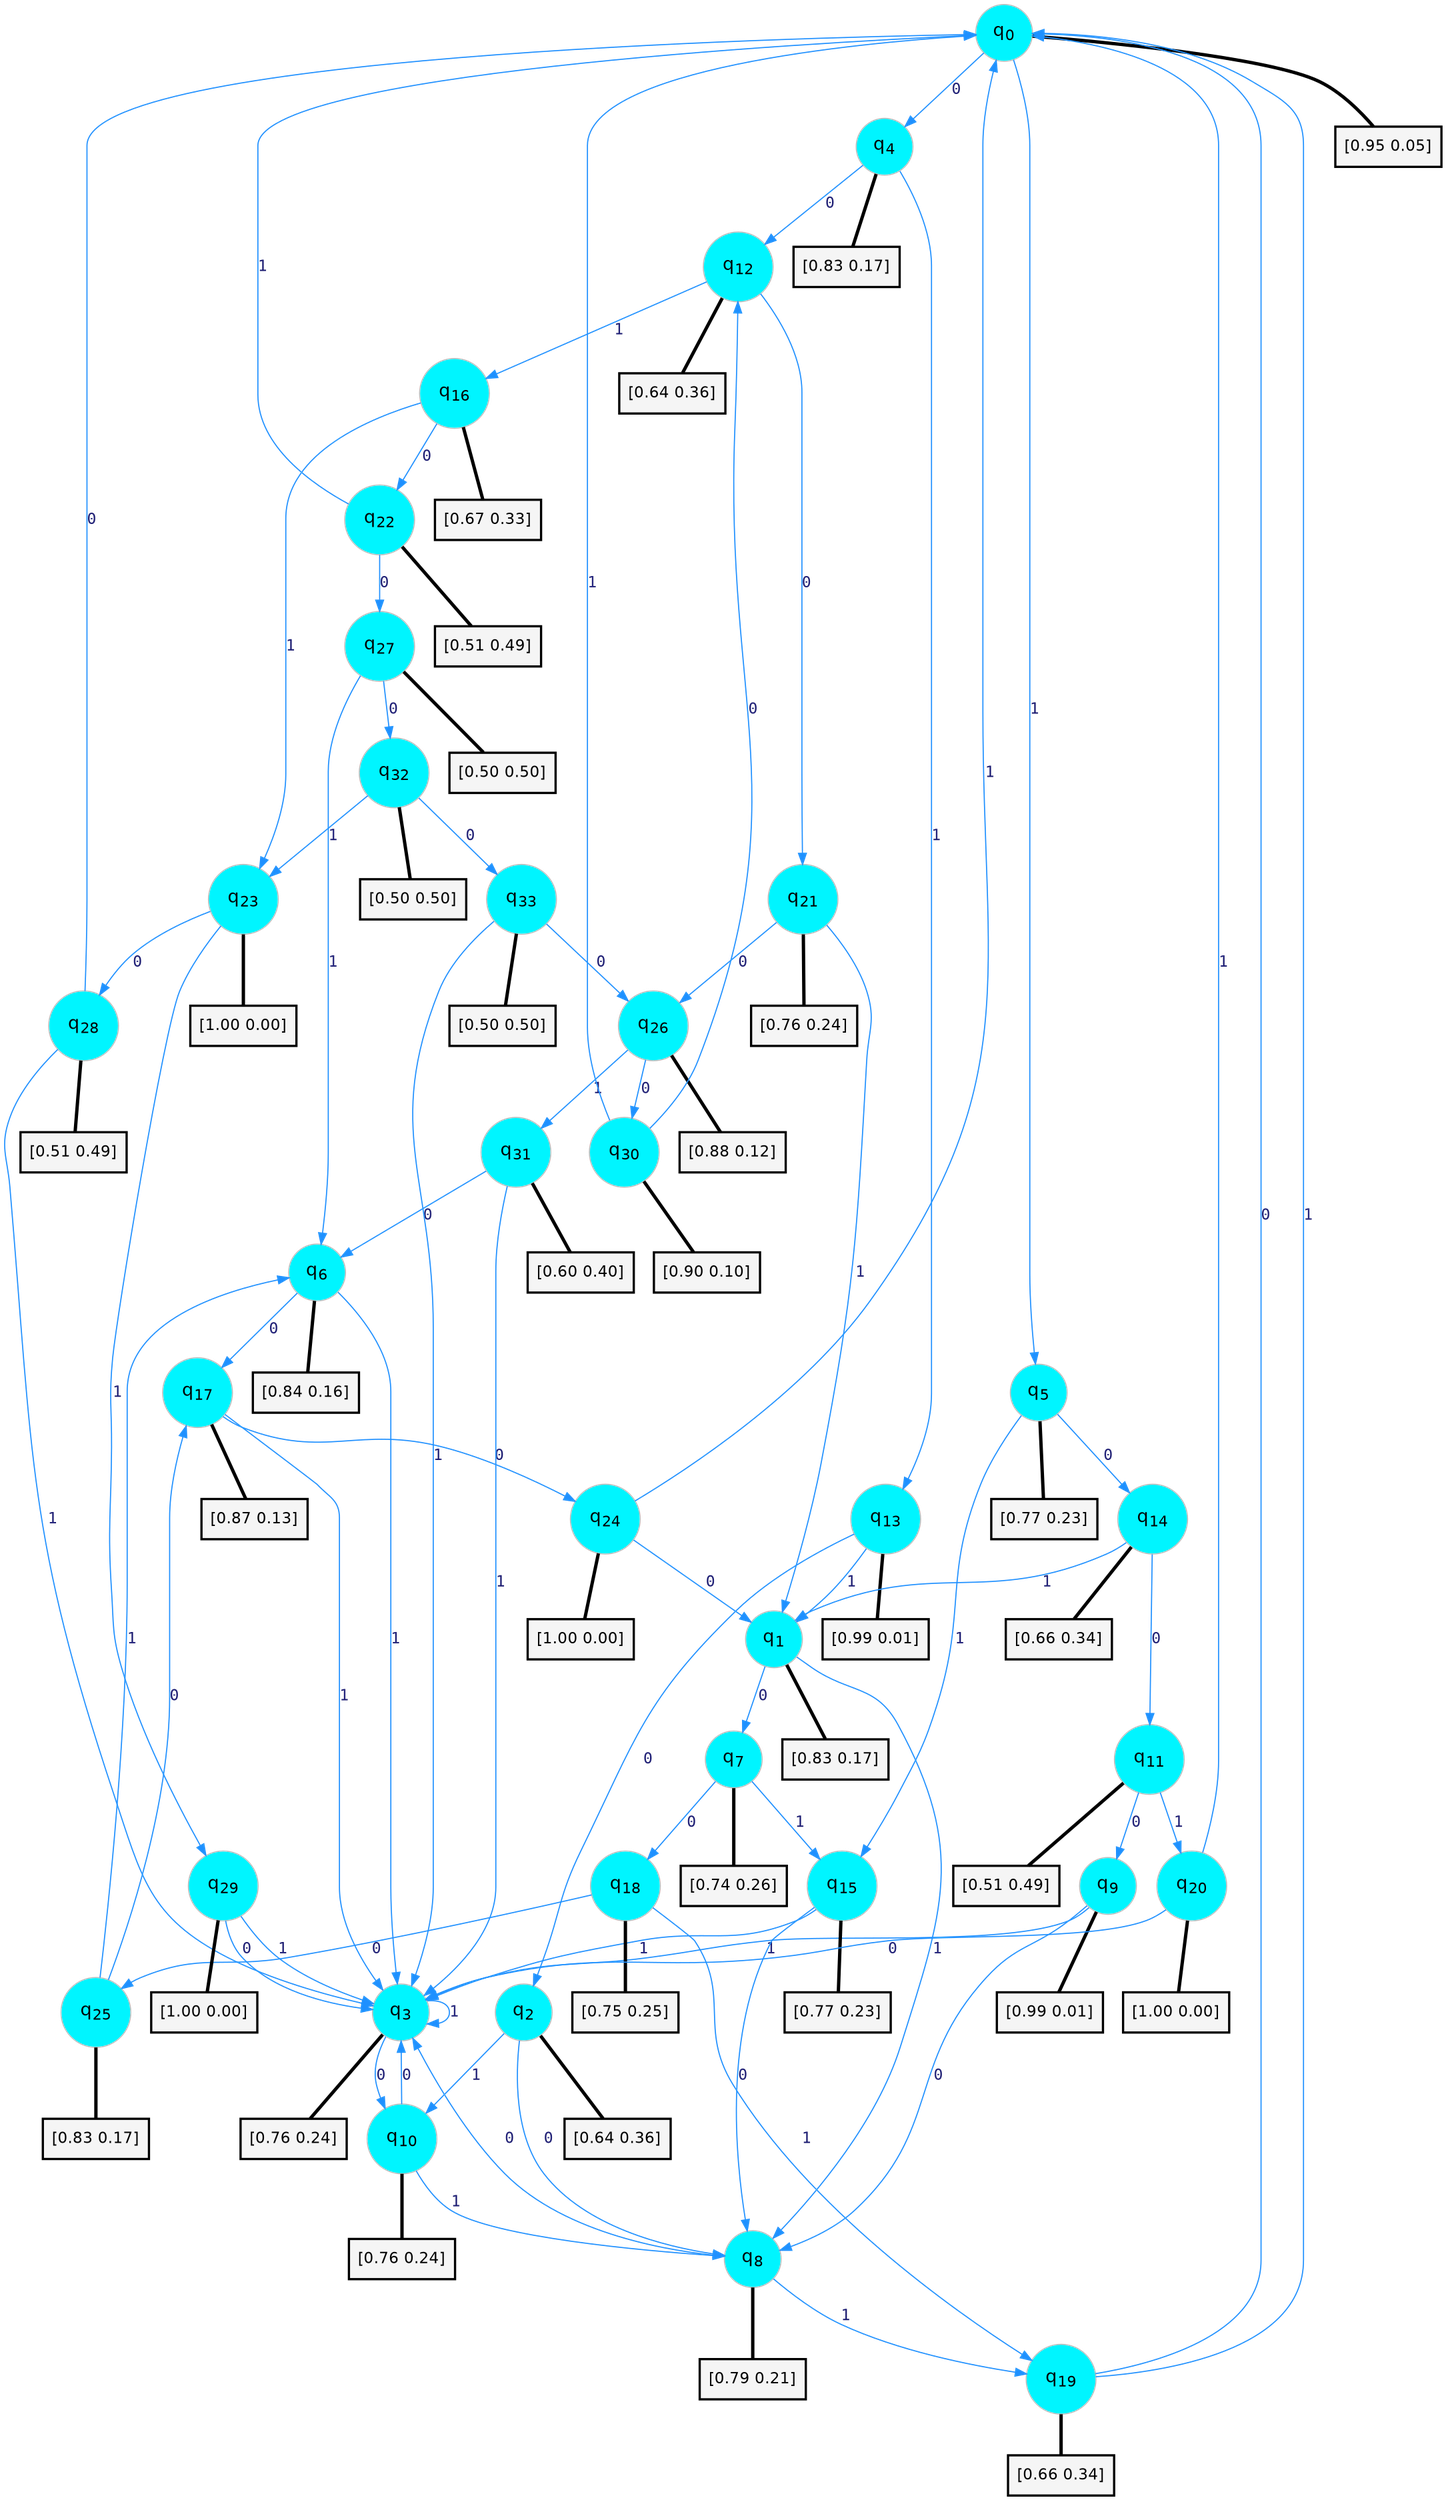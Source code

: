 digraph G {
graph [
bgcolor=transparent, dpi=300, rankdir=TD, size="40,25"];
node [
color=gray, fillcolor=turquoise1, fontcolor=black, fontname=Helvetica, fontsize=16, fontweight=bold, shape=circle, style=filled];
edge [
arrowsize=1, color=dodgerblue1, fontcolor=midnightblue, fontname=courier, fontweight=bold, penwidth=1, style=solid, weight=20];
0[label=<q<SUB>0</SUB>>];
1[label=<q<SUB>1</SUB>>];
2[label=<q<SUB>2</SUB>>];
3[label=<q<SUB>3</SUB>>];
4[label=<q<SUB>4</SUB>>];
5[label=<q<SUB>5</SUB>>];
6[label=<q<SUB>6</SUB>>];
7[label=<q<SUB>7</SUB>>];
8[label=<q<SUB>8</SUB>>];
9[label=<q<SUB>9</SUB>>];
10[label=<q<SUB>10</SUB>>];
11[label=<q<SUB>11</SUB>>];
12[label=<q<SUB>12</SUB>>];
13[label=<q<SUB>13</SUB>>];
14[label=<q<SUB>14</SUB>>];
15[label=<q<SUB>15</SUB>>];
16[label=<q<SUB>16</SUB>>];
17[label=<q<SUB>17</SUB>>];
18[label=<q<SUB>18</SUB>>];
19[label=<q<SUB>19</SUB>>];
20[label=<q<SUB>20</SUB>>];
21[label=<q<SUB>21</SUB>>];
22[label=<q<SUB>22</SUB>>];
23[label=<q<SUB>23</SUB>>];
24[label=<q<SUB>24</SUB>>];
25[label=<q<SUB>25</SUB>>];
26[label=<q<SUB>26</SUB>>];
27[label=<q<SUB>27</SUB>>];
28[label=<q<SUB>28</SUB>>];
29[label=<q<SUB>29</SUB>>];
30[label=<q<SUB>30</SUB>>];
31[label=<q<SUB>31</SUB>>];
32[label=<q<SUB>32</SUB>>];
33[label=<q<SUB>33</SUB>>];
34[label="[0.95 0.05]", shape=box,fontcolor=black, fontname=Helvetica, fontsize=14, penwidth=2, fillcolor=whitesmoke,color=black];
35[label="[0.83 0.17]", shape=box,fontcolor=black, fontname=Helvetica, fontsize=14, penwidth=2, fillcolor=whitesmoke,color=black];
36[label="[0.64 0.36]", shape=box,fontcolor=black, fontname=Helvetica, fontsize=14, penwidth=2, fillcolor=whitesmoke,color=black];
37[label="[0.76 0.24]", shape=box,fontcolor=black, fontname=Helvetica, fontsize=14, penwidth=2, fillcolor=whitesmoke,color=black];
38[label="[0.83 0.17]", shape=box,fontcolor=black, fontname=Helvetica, fontsize=14, penwidth=2, fillcolor=whitesmoke,color=black];
39[label="[0.77 0.23]", shape=box,fontcolor=black, fontname=Helvetica, fontsize=14, penwidth=2, fillcolor=whitesmoke,color=black];
40[label="[0.84 0.16]", shape=box,fontcolor=black, fontname=Helvetica, fontsize=14, penwidth=2, fillcolor=whitesmoke,color=black];
41[label="[0.74 0.26]", shape=box,fontcolor=black, fontname=Helvetica, fontsize=14, penwidth=2, fillcolor=whitesmoke,color=black];
42[label="[0.79 0.21]", shape=box,fontcolor=black, fontname=Helvetica, fontsize=14, penwidth=2, fillcolor=whitesmoke,color=black];
43[label="[0.99 0.01]", shape=box,fontcolor=black, fontname=Helvetica, fontsize=14, penwidth=2, fillcolor=whitesmoke,color=black];
44[label="[0.76 0.24]", shape=box,fontcolor=black, fontname=Helvetica, fontsize=14, penwidth=2, fillcolor=whitesmoke,color=black];
45[label="[0.51 0.49]", shape=box,fontcolor=black, fontname=Helvetica, fontsize=14, penwidth=2, fillcolor=whitesmoke,color=black];
46[label="[0.64 0.36]", shape=box,fontcolor=black, fontname=Helvetica, fontsize=14, penwidth=2, fillcolor=whitesmoke,color=black];
47[label="[0.99 0.01]", shape=box,fontcolor=black, fontname=Helvetica, fontsize=14, penwidth=2, fillcolor=whitesmoke,color=black];
48[label="[0.66 0.34]", shape=box,fontcolor=black, fontname=Helvetica, fontsize=14, penwidth=2, fillcolor=whitesmoke,color=black];
49[label="[0.77 0.23]", shape=box,fontcolor=black, fontname=Helvetica, fontsize=14, penwidth=2, fillcolor=whitesmoke,color=black];
50[label="[0.67 0.33]", shape=box,fontcolor=black, fontname=Helvetica, fontsize=14, penwidth=2, fillcolor=whitesmoke,color=black];
51[label="[0.87 0.13]", shape=box,fontcolor=black, fontname=Helvetica, fontsize=14, penwidth=2, fillcolor=whitesmoke,color=black];
52[label="[0.75 0.25]", shape=box,fontcolor=black, fontname=Helvetica, fontsize=14, penwidth=2, fillcolor=whitesmoke,color=black];
53[label="[0.66 0.34]", shape=box,fontcolor=black, fontname=Helvetica, fontsize=14, penwidth=2, fillcolor=whitesmoke,color=black];
54[label="[1.00 0.00]", shape=box,fontcolor=black, fontname=Helvetica, fontsize=14, penwidth=2, fillcolor=whitesmoke,color=black];
55[label="[0.76 0.24]", shape=box,fontcolor=black, fontname=Helvetica, fontsize=14, penwidth=2, fillcolor=whitesmoke,color=black];
56[label="[0.51 0.49]", shape=box,fontcolor=black, fontname=Helvetica, fontsize=14, penwidth=2, fillcolor=whitesmoke,color=black];
57[label="[1.00 0.00]", shape=box,fontcolor=black, fontname=Helvetica, fontsize=14, penwidth=2, fillcolor=whitesmoke,color=black];
58[label="[1.00 0.00]", shape=box,fontcolor=black, fontname=Helvetica, fontsize=14, penwidth=2, fillcolor=whitesmoke,color=black];
59[label="[0.83 0.17]", shape=box,fontcolor=black, fontname=Helvetica, fontsize=14, penwidth=2, fillcolor=whitesmoke,color=black];
60[label="[0.88 0.12]", shape=box,fontcolor=black, fontname=Helvetica, fontsize=14, penwidth=2, fillcolor=whitesmoke,color=black];
61[label="[0.50 0.50]", shape=box,fontcolor=black, fontname=Helvetica, fontsize=14, penwidth=2, fillcolor=whitesmoke,color=black];
62[label="[0.51 0.49]", shape=box,fontcolor=black, fontname=Helvetica, fontsize=14, penwidth=2, fillcolor=whitesmoke,color=black];
63[label="[1.00 0.00]", shape=box,fontcolor=black, fontname=Helvetica, fontsize=14, penwidth=2, fillcolor=whitesmoke,color=black];
64[label="[0.90 0.10]", shape=box,fontcolor=black, fontname=Helvetica, fontsize=14, penwidth=2, fillcolor=whitesmoke,color=black];
65[label="[0.60 0.40]", shape=box,fontcolor=black, fontname=Helvetica, fontsize=14, penwidth=2, fillcolor=whitesmoke,color=black];
66[label="[0.50 0.50]", shape=box,fontcolor=black, fontname=Helvetica, fontsize=14, penwidth=2, fillcolor=whitesmoke,color=black];
67[label="[0.50 0.50]", shape=box,fontcolor=black, fontname=Helvetica, fontsize=14, penwidth=2, fillcolor=whitesmoke,color=black];
0->4 [label=0];
0->5 [label=1];
0->34 [arrowhead=none, penwidth=3,color=black];
1->7 [label=0];
1->8 [label=1];
1->35 [arrowhead=none, penwidth=3,color=black];
2->8 [label=0];
2->10 [label=1];
2->36 [arrowhead=none, penwidth=3,color=black];
3->10 [label=0];
3->3 [label=1];
3->37 [arrowhead=none, penwidth=3,color=black];
4->12 [label=0];
4->13 [label=1];
4->38 [arrowhead=none, penwidth=3,color=black];
5->14 [label=0];
5->15 [label=1];
5->39 [arrowhead=none, penwidth=3,color=black];
6->17 [label=0];
6->3 [label=1];
6->40 [arrowhead=none, penwidth=3,color=black];
7->18 [label=0];
7->15 [label=1];
7->41 [arrowhead=none, penwidth=3,color=black];
8->3 [label=0];
8->19 [label=1];
8->42 [arrowhead=none, penwidth=3,color=black];
9->8 [label=0];
9->3 [label=1];
9->43 [arrowhead=none, penwidth=3,color=black];
10->3 [label=0];
10->8 [label=1];
10->44 [arrowhead=none, penwidth=3,color=black];
11->9 [label=0];
11->20 [label=1];
11->45 [arrowhead=none, penwidth=3,color=black];
12->21 [label=0];
12->16 [label=1];
12->46 [arrowhead=none, penwidth=3,color=black];
13->2 [label=0];
13->1 [label=1];
13->47 [arrowhead=none, penwidth=3,color=black];
14->11 [label=0];
14->1 [label=1];
14->48 [arrowhead=none, penwidth=3,color=black];
15->8 [label=0];
15->3 [label=1];
15->49 [arrowhead=none, penwidth=3,color=black];
16->22 [label=0];
16->23 [label=1];
16->50 [arrowhead=none, penwidth=3,color=black];
17->24 [label=0];
17->3 [label=1];
17->51 [arrowhead=none, penwidth=3,color=black];
18->25 [label=0];
18->19 [label=1];
18->52 [arrowhead=none, penwidth=3,color=black];
19->0 [label=0];
19->0 [label=1];
19->53 [arrowhead=none, penwidth=3,color=black];
20->3 [label=0];
20->0 [label=1];
20->54 [arrowhead=none, penwidth=3,color=black];
21->26 [label=0];
21->1 [label=1];
21->55 [arrowhead=none, penwidth=3,color=black];
22->27 [label=0];
22->0 [label=1];
22->56 [arrowhead=none, penwidth=3,color=black];
23->28 [label=0];
23->29 [label=1];
23->57 [arrowhead=none, penwidth=3,color=black];
24->1 [label=0];
24->0 [label=1];
24->58 [arrowhead=none, penwidth=3,color=black];
25->17 [label=0];
25->6 [label=1];
25->59 [arrowhead=none, penwidth=3,color=black];
26->30 [label=0];
26->31 [label=1];
26->60 [arrowhead=none, penwidth=3,color=black];
27->32 [label=0];
27->6 [label=1];
27->61 [arrowhead=none, penwidth=3,color=black];
28->0 [label=0];
28->3 [label=1];
28->62 [arrowhead=none, penwidth=3,color=black];
29->3 [label=0];
29->3 [label=1];
29->63 [arrowhead=none, penwidth=3,color=black];
30->12 [label=0];
30->0 [label=1];
30->64 [arrowhead=none, penwidth=3,color=black];
31->6 [label=0];
31->3 [label=1];
31->65 [arrowhead=none, penwidth=3,color=black];
32->33 [label=0];
32->23 [label=1];
32->66 [arrowhead=none, penwidth=3,color=black];
33->26 [label=0];
33->3 [label=1];
33->67 [arrowhead=none, penwidth=3,color=black];
}

